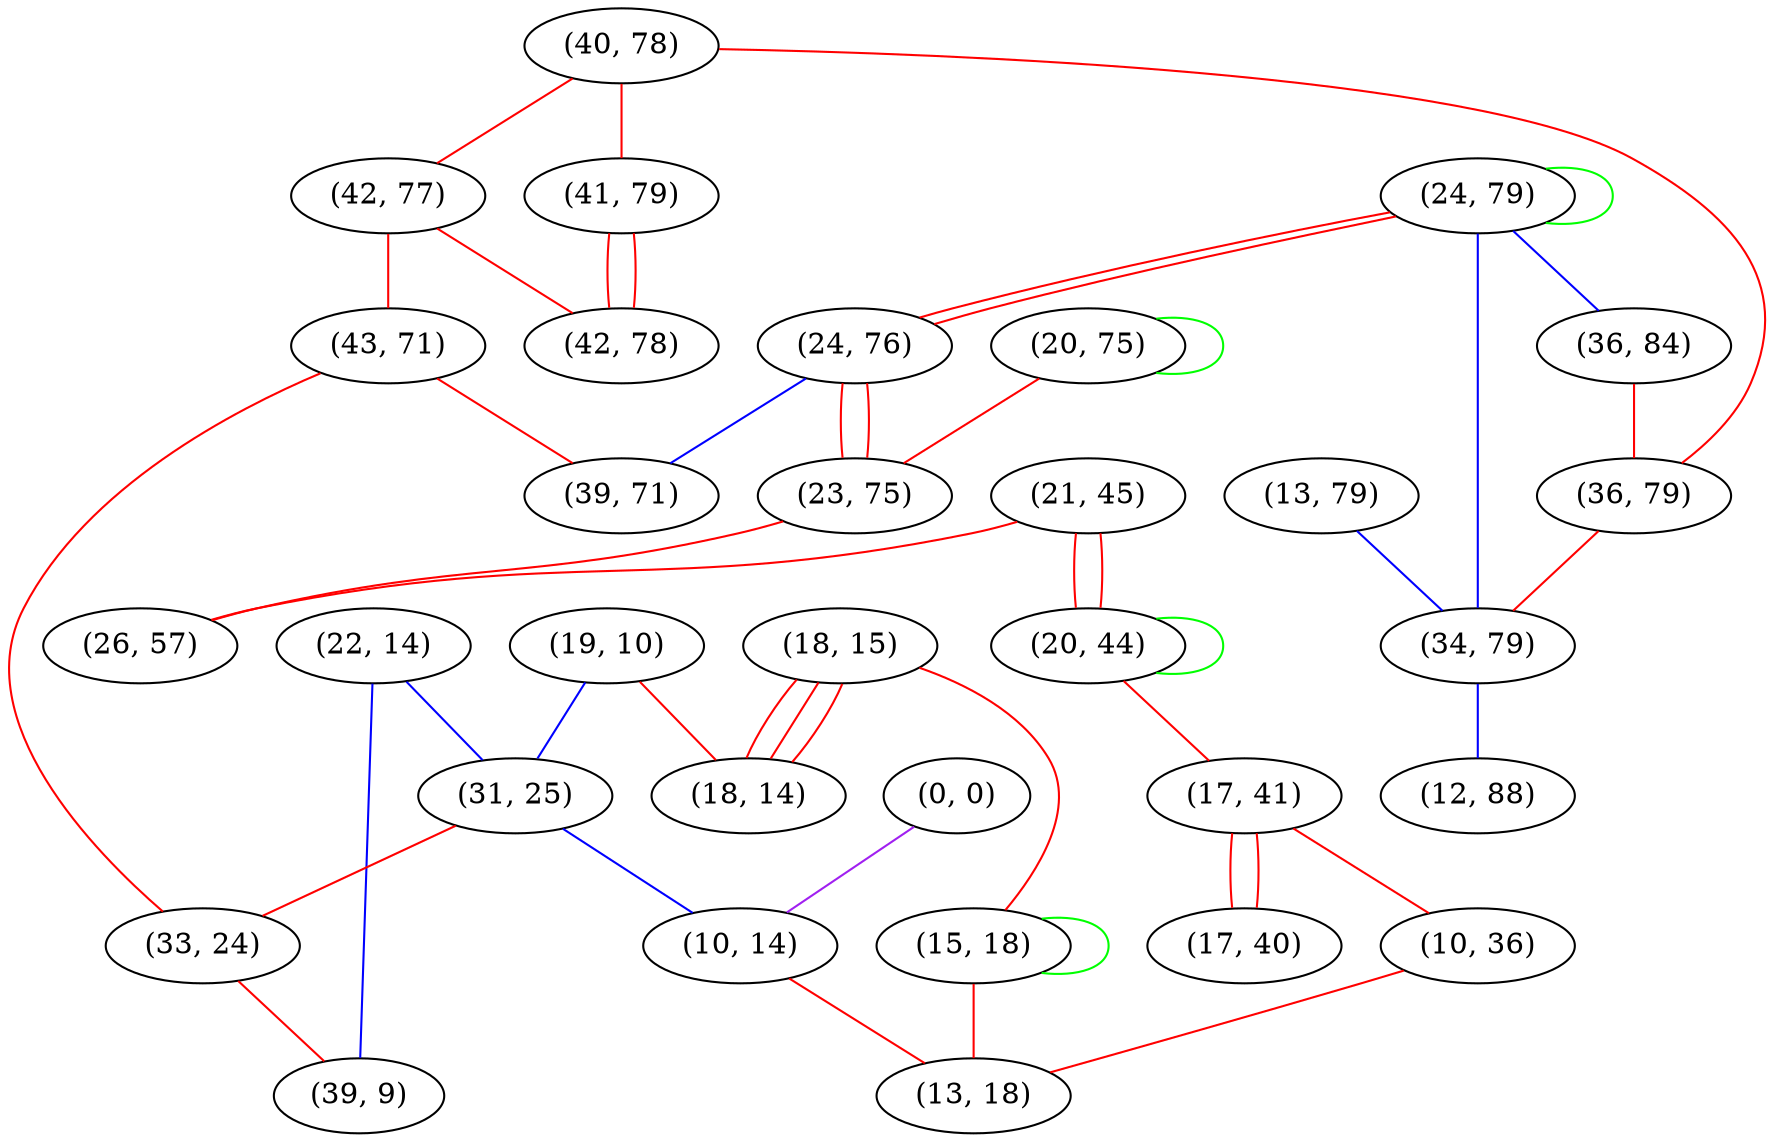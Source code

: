 graph "" {
"(40, 78)";
"(41, 79)";
"(18, 15)";
"(13, 79)";
"(24, 79)";
"(0, 0)";
"(42, 77)";
"(20, 75)";
"(22, 14)";
"(15, 18)";
"(24, 76)";
"(19, 10)";
"(36, 84)";
"(21, 45)";
"(43, 71)";
"(20, 44)";
"(17, 41)";
"(36, 79)";
"(31, 25)";
"(33, 24)";
"(42, 78)";
"(34, 79)";
"(17, 40)";
"(10, 36)";
"(23, 75)";
"(18, 14)";
"(39, 71)";
"(12, 88)";
"(10, 14)";
"(13, 18)";
"(26, 57)";
"(39, 9)";
"(40, 78)" -- "(42, 77)"  [color=red, key=0, weight=1];
"(40, 78)" -- "(36, 79)"  [color=red, key=0, weight=1];
"(40, 78)" -- "(41, 79)"  [color=red, key=0, weight=1];
"(41, 79)" -- "(42, 78)"  [color=red, key=0, weight=1];
"(41, 79)" -- "(42, 78)"  [color=red, key=1, weight=1];
"(18, 15)" -- "(18, 14)"  [color=red, key=0, weight=1];
"(18, 15)" -- "(18, 14)"  [color=red, key=1, weight=1];
"(18, 15)" -- "(18, 14)"  [color=red, key=2, weight=1];
"(18, 15)" -- "(15, 18)"  [color=red, key=0, weight=1];
"(13, 79)" -- "(34, 79)"  [color=blue, key=0, weight=3];
"(24, 79)" -- "(34, 79)"  [color=blue, key=0, weight=3];
"(24, 79)" -- "(36, 84)"  [color=blue, key=0, weight=3];
"(24, 79)" -- "(24, 79)"  [color=green, key=0, weight=2];
"(24, 79)" -- "(24, 76)"  [color=red, key=0, weight=1];
"(24, 79)" -- "(24, 76)"  [color=red, key=1, weight=1];
"(0, 0)" -- "(10, 14)"  [color=purple, key=0, weight=4];
"(42, 77)" -- "(43, 71)"  [color=red, key=0, weight=1];
"(42, 77)" -- "(42, 78)"  [color=red, key=0, weight=1];
"(20, 75)" -- "(23, 75)"  [color=red, key=0, weight=1];
"(20, 75)" -- "(20, 75)"  [color=green, key=0, weight=2];
"(22, 14)" -- "(39, 9)"  [color=blue, key=0, weight=3];
"(22, 14)" -- "(31, 25)"  [color=blue, key=0, weight=3];
"(15, 18)" -- "(13, 18)"  [color=red, key=0, weight=1];
"(15, 18)" -- "(15, 18)"  [color=green, key=0, weight=2];
"(24, 76)" -- "(23, 75)"  [color=red, key=0, weight=1];
"(24, 76)" -- "(23, 75)"  [color=red, key=1, weight=1];
"(24, 76)" -- "(39, 71)"  [color=blue, key=0, weight=3];
"(19, 10)" -- "(18, 14)"  [color=red, key=0, weight=1];
"(19, 10)" -- "(31, 25)"  [color=blue, key=0, weight=3];
"(36, 84)" -- "(36, 79)"  [color=red, key=0, weight=1];
"(21, 45)" -- "(20, 44)"  [color=red, key=0, weight=1];
"(21, 45)" -- "(20, 44)"  [color=red, key=1, weight=1];
"(21, 45)" -- "(26, 57)"  [color=red, key=0, weight=1];
"(43, 71)" -- "(33, 24)"  [color=red, key=0, weight=1];
"(43, 71)" -- "(39, 71)"  [color=red, key=0, weight=1];
"(20, 44)" -- "(20, 44)"  [color=green, key=0, weight=2];
"(20, 44)" -- "(17, 41)"  [color=red, key=0, weight=1];
"(17, 41)" -- "(17, 40)"  [color=red, key=0, weight=1];
"(17, 41)" -- "(17, 40)"  [color=red, key=1, weight=1];
"(17, 41)" -- "(10, 36)"  [color=red, key=0, weight=1];
"(36, 79)" -- "(34, 79)"  [color=red, key=0, weight=1];
"(31, 25)" -- "(33, 24)"  [color=red, key=0, weight=1];
"(31, 25)" -- "(10, 14)"  [color=blue, key=0, weight=3];
"(33, 24)" -- "(39, 9)"  [color=red, key=0, weight=1];
"(34, 79)" -- "(12, 88)"  [color=blue, key=0, weight=3];
"(10, 36)" -- "(13, 18)"  [color=red, key=0, weight=1];
"(23, 75)" -- "(26, 57)"  [color=red, key=0, weight=1];
"(10, 14)" -- "(13, 18)"  [color=red, key=0, weight=1];
}
